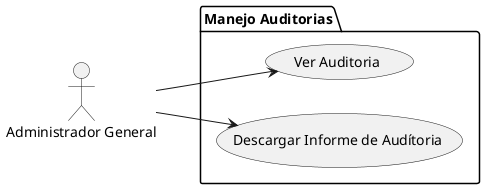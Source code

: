 @startuml manejoAuditoria
left to right direction
actor "Administrador General" as AdminGeneral

package "Manejo Auditorias" {
    usecase "Ver Auditoria" as CA1
    usecase "Descargar Informe de Audítoria" as CA2
}

AdminGeneral --> CA1
AdminGeneral --> CA2
@enduml